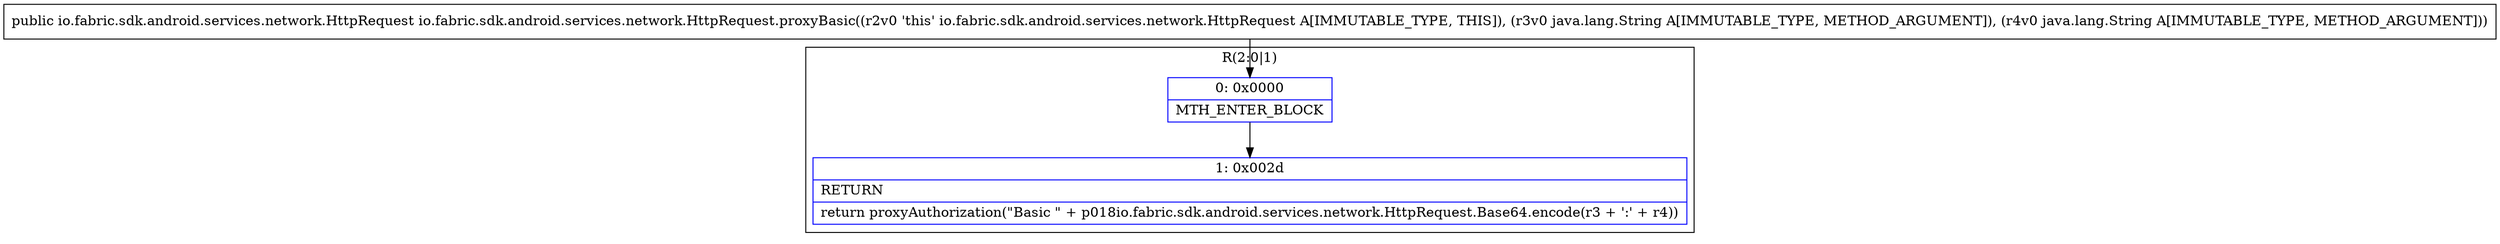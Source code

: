 digraph "CFG forio.fabric.sdk.android.services.network.HttpRequest.proxyBasic(Ljava\/lang\/String;Ljava\/lang\/String;)Lio\/fabric\/sdk\/android\/services\/network\/HttpRequest;" {
subgraph cluster_Region_1159447322 {
label = "R(2:0|1)";
node [shape=record,color=blue];
Node_0 [shape=record,label="{0\:\ 0x0000|MTH_ENTER_BLOCK\l}"];
Node_1 [shape=record,label="{1\:\ 0x002d|RETURN\l|return proxyAuthorization(\"Basic \" + p018io.fabric.sdk.android.services.network.HttpRequest.Base64.encode(r3 + ':' + r4))\l}"];
}
MethodNode[shape=record,label="{public io.fabric.sdk.android.services.network.HttpRequest io.fabric.sdk.android.services.network.HttpRequest.proxyBasic((r2v0 'this' io.fabric.sdk.android.services.network.HttpRequest A[IMMUTABLE_TYPE, THIS]), (r3v0 java.lang.String A[IMMUTABLE_TYPE, METHOD_ARGUMENT]), (r4v0 java.lang.String A[IMMUTABLE_TYPE, METHOD_ARGUMENT])) }"];
MethodNode -> Node_0;
Node_0 -> Node_1;
}

